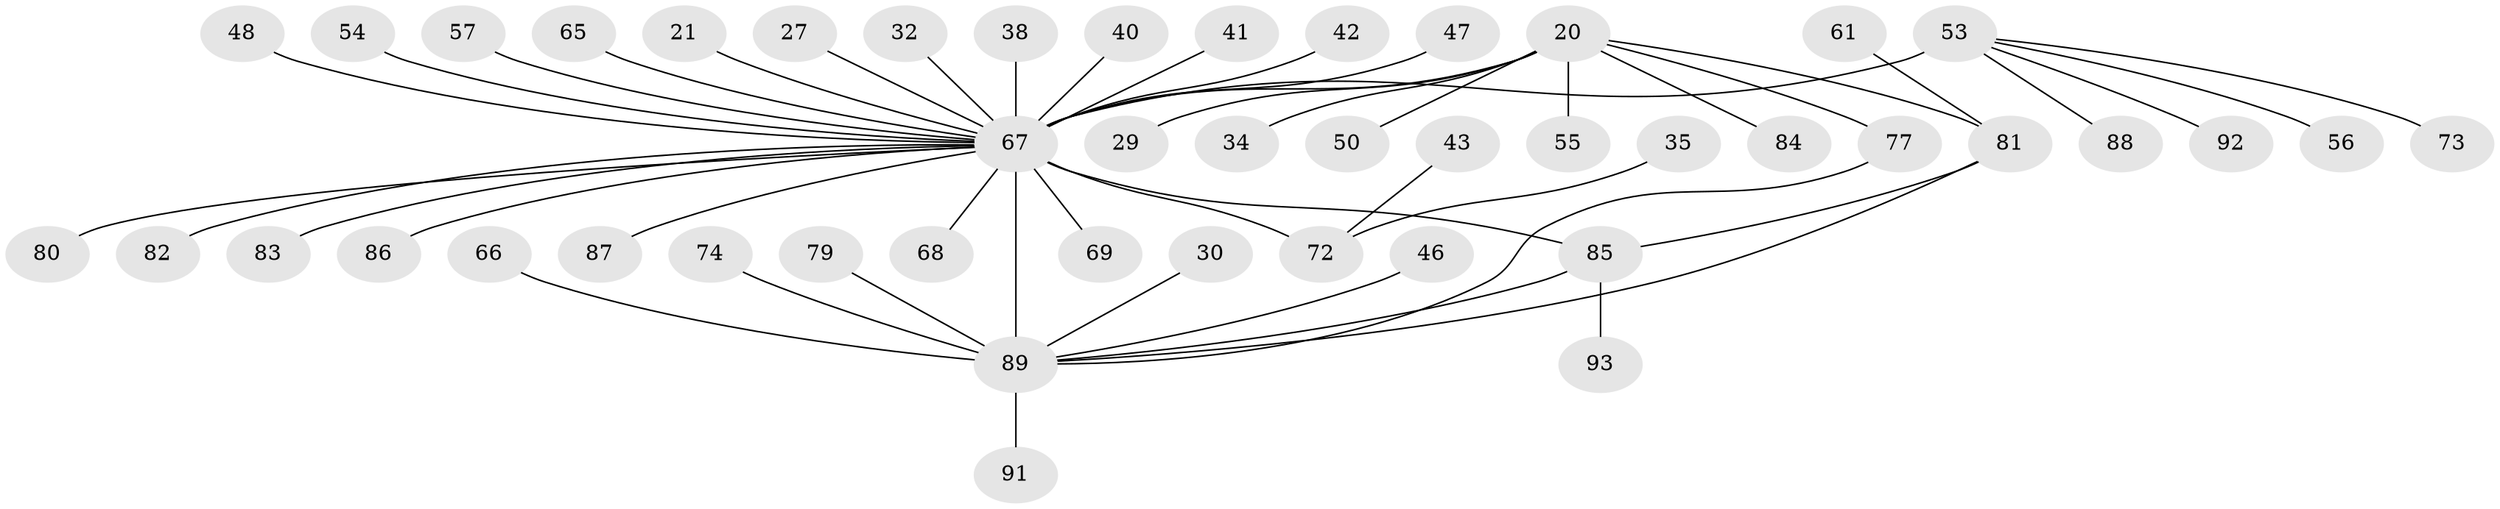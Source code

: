 // original degree distribution, {14: 0.021505376344086023, 7: 0.043010752688172046, 4: 0.043010752688172046, 5: 0.03225806451612903, 8: 0.043010752688172046, 6: 0.03225806451612903, 3: 0.043010752688172046, 9: 0.010752688172043012, 2: 0.17204301075268819, 1: 0.5591397849462365}
// Generated by graph-tools (version 1.1) at 2025/56/03/09/25 04:56:08]
// undirected, 46 vertices, 49 edges
graph export_dot {
graph [start="1"]
  node [color=gray90,style=filled];
  20 [super="+17"];
  21;
  27;
  29;
  30;
  32;
  34;
  35;
  38;
  40;
  41 [super="+39"];
  42;
  43;
  46;
  47;
  48;
  50;
  53 [super="+16"];
  54;
  55;
  56 [super="+45"];
  57;
  61;
  65;
  66;
  67 [super="+36+37+2+15+23"];
  68;
  69;
  72 [super="+4"];
  73;
  74;
  77 [super="+28+71"];
  79;
  80 [super="+64"];
  81 [super="+33+44"];
  82 [super="+31"];
  83 [super="+52"];
  84;
  85 [super="+7+25"];
  86 [super="+62"];
  87;
  88 [super="+76"];
  89 [super="+63+75+8+59+12"];
  91 [super="+70"];
  92;
  93 [super="+90"];
  20 -- 29;
  20 -- 84;
  20 -- 34;
  20 -- 50;
  20 -- 55;
  20 -- 77;
  20 -- 67 [weight=4];
  20 -- 81 [weight=4];
  21 -- 67 [weight=2];
  27 -- 67;
  30 -- 89;
  32 -- 67;
  35 -- 72;
  38 -- 67 [weight=2];
  40 -- 67 [weight=2];
  41 -- 67;
  42 -- 67;
  43 -- 72;
  46 -- 89;
  47 -- 67;
  48 -- 67;
  53 -- 67 [weight=5];
  53 -- 56;
  53 -- 73;
  53 -- 88;
  53 -- 92;
  54 -- 67;
  57 -- 67;
  61 -- 81;
  65 -- 67;
  66 -- 89;
  67 -- 68;
  67 -- 69;
  67 -- 82;
  67 -- 83;
  67 -- 86;
  67 -- 89 [weight=6];
  67 -- 80;
  67 -- 87;
  67 -- 85;
  67 -- 72 [weight=4];
  74 -- 89;
  77 -- 89;
  79 -- 89;
  81 -- 85;
  81 -- 89;
  85 -- 89 [weight=4];
  85 -- 93;
  89 -- 91;
}
